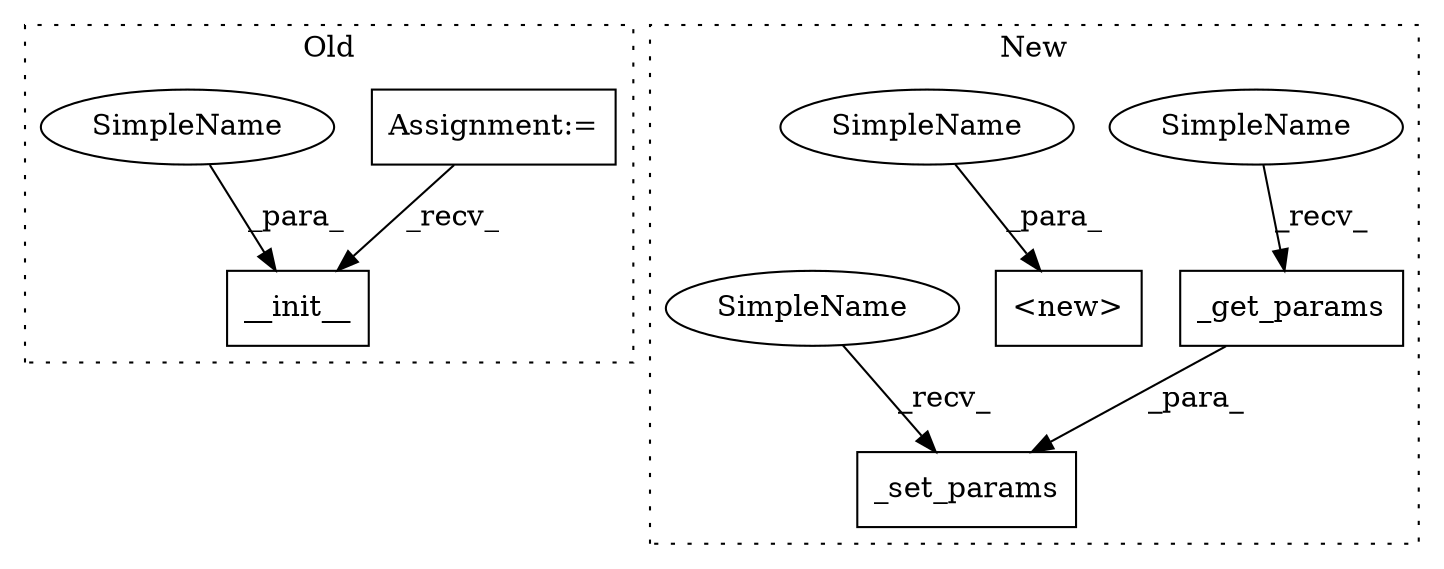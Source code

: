 digraph G {
subgraph cluster0 {
1 [label="__init__" a="32" s="979,1024" l="9,1" shape="box"];
5 [label="Assignment:=" a="7" s="478" l="2" shape="box"];
6 [label="SimpleName" a="42" s="988" l="4" shape="ellipse"];
label = "Old";
style="dotted";
}
subgraph cluster1 {
2 [label="_set_params" a="32" s="997,1027" l="12,1" shape="box"];
3 [label="_get_params" a="32" s="1014" l="13" shape="box"];
4 [label="<new>" a="46" s="966,985" l="6,2" shape="box"];
7 [label="SimpleName" a="42" s="1009" l="4" shape="ellipse"];
8 [label="SimpleName" a="42" s="981" l="4" shape="ellipse"];
9 [label="SimpleName" a="42" s="992" l="4" shape="ellipse"];
label = "New";
style="dotted";
}
3 -> 2 [label="_para_"];
5 -> 1 [label="_recv_"];
6 -> 1 [label="_para_"];
7 -> 3 [label="_recv_"];
8 -> 4 [label="_para_"];
9 -> 2 [label="_recv_"];
}